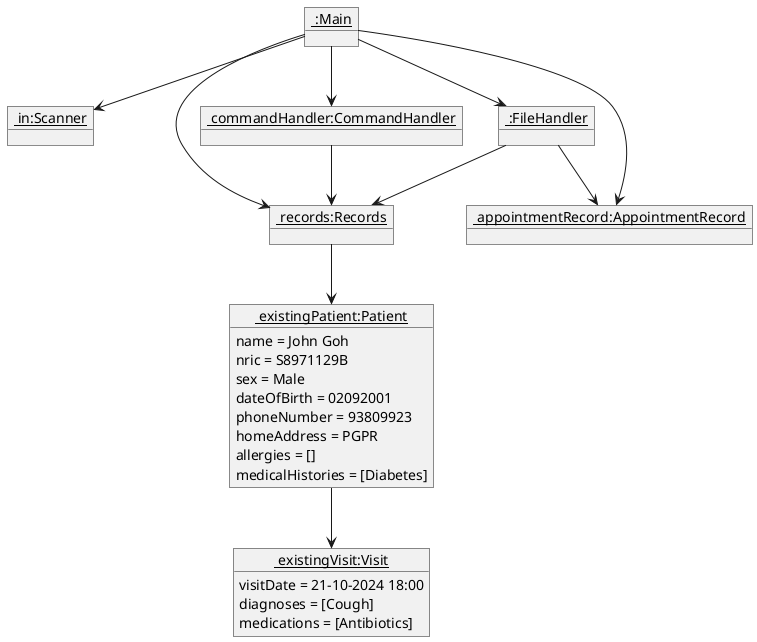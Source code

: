 @startuml
'https://plantuml.com/object-diagram

object "<u> :Main</u>" as Main
object "<u> in:Scanner</u>" as Scanner
object "<u> records:Records</u>" as Records
object "<u> appointmentRecord:AppointmentRecord</u>" as AppointmentRecord
object "<u> :FileHandler</u>" as FileHandler
object "<u> commandHandler:CommandHandler</u>" as CommandHandler

object "<u> existingPatient:Patient</u>" as Patient {
name = John Goh
nric = S8971129B
sex = Male
dateOfBirth = 02092001
phoneNumber = 93809923
homeAddress = PGPR
allergies = []
medicalHistories = [Diabetes]
}

object "<u> existingVisit:Visit</u>" as Visit {
visitDate = 21-10-2024 18:00
diagnoses = [Cough]
medications = [Antibiotics]
}

Main --> Scanner
Main --> Records
Main --> AppointmentRecord
Main --> FileHandler
Main --> CommandHandler
Patient --> Visit
CommandHandler --> Records
Records --> Patient
FileHandler --> Records
FileHandler --> AppointmentRecord
@enduml